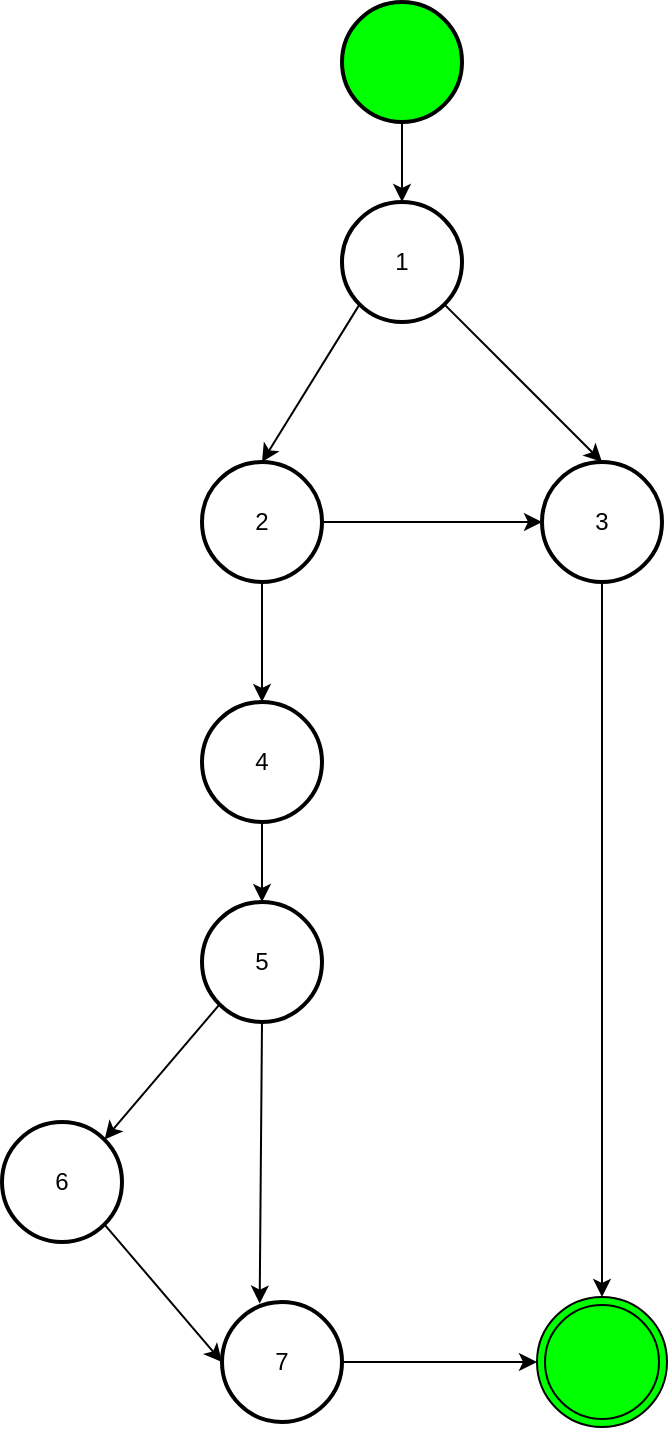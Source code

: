<mxfile version="22.0.8" type="github">
  <diagram name="Trang-1" id="bbRS-RCyzLvEzfbsz9PI">
    <mxGraphModel dx="1437" dy="1968" grid="1" gridSize="10" guides="1" tooltips="1" connect="1" arrows="1" fold="1" page="1" pageScale="1" pageWidth="827" pageHeight="1169" math="0" shadow="0">
      <root>
        <mxCell id="0" />
        <mxCell id="1" parent="0" />
        <mxCell id="AWEDOzDpkkLyOeppNbpB-4" value="1" style="strokeWidth=2;html=1;shape=mxgraph.flowchart.start_2;whiteSpace=wrap;" vertex="1" parent="1">
          <mxGeometry x="330" y="90" width="60" height="60" as="geometry" />
        </mxCell>
        <mxCell id="AWEDOzDpkkLyOeppNbpB-6" value="2" style="strokeWidth=2;html=1;shape=mxgraph.flowchart.start_2;whiteSpace=wrap;" vertex="1" parent="1">
          <mxGeometry x="260" y="220" width="60" height="60" as="geometry" />
        </mxCell>
        <mxCell id="AWEDOzDpkkLyOeppNbpB-7" value="3" style="strokeWidth=2;html=1;shape=mxgraph.flowchart.start_2;whiteSpace=wrap;" vertex="1" parent="1">
          <mxGeometry x="430" y="220" width="60" height="60" as="geometry" />
        </mxCell>
        <mxCell id="AWEDOzDpkkLyOeppNbpB-9" value="" style="endArrow=classic;html=1;rounded=0;exitX=0.145;exitY=0.855;exitDx=0;exitDy=0;exitPerimeter=0;entryX=0.5;entryY=0;entryDx=0;entryDy=0;entryPerimeter=0;" edge="1" parent="1" source="AWEDOzDpkkLyOeppNbpB-4" target="AWEDOzDpkkLyOeppNbpB-6">
          <mxGeometry width="50" height="50" relative="1" as="geometry">
            <mxPoint x="330" y="320" as="sourcePoint" />
            <mxPoint x="380" y="270" as="targetPoint" />
          </mxGeometry>
        </mxCell>
        <mxCell id="AWEDOzDpkkLyOeppNbpB-11" value="" style="endArrow=classic;html=1;rounded=0;exitX=0.5;exitY=1;exitDx=0;exitDy=0;exitPerimeter=0;entryX=0.5;entryY=0;entryDx=0;entryDy=0;entryPerimeter=0;" edge="1" parent="1" source="AWEDOzDpkkLyOeppNbpB-6" target="AWEDOzDpkkLyOeppNbpB-17">
          <mxGeometry width="50" height="50" relative="1" as="geometry">
            <mxPoint x="330" y="320" as="sourcePoint" />
            <mxPoint x="290" y="370" as="targetPoint" />
          </mxGeometry>
        </mxCell>
        <mxCell id="AWEDOzDpkkLyOeppNbpB-12" value="" style="endArrow=classic;html=1;rounded=0;exitX=0.5;exitY=1;exitDx=0;exitDy=0;exitPerimeter=0;entryX=0.5;entryY=0;entryDx=0;entryDy=0;" edge="1" parent="1" source="AWEDOzDpkkLyOeppNbpB-7" target="AWEDOzDpkkLyOeppNbpB-26">
          <mxGeometry width="50" height="50" relative="1" as="geometry">
            <mxPoint x="330" y="320" as="sourcePoint" />
            <mxPoint x="460" y="540" as="targetPoint" />
          </mxGeometry>
        </mxCell>
        <mxCell id="AWEDOzDpkkLyOeppNbpB-13" value="" style="endArrow=classic;html=1;rounded=0;exitX=0.855;exitY=0.855;exitDx=0;exitDy=0;exitPerimeter=0;entryX=0.5;entryY=0;entryDx=0;entryDy=0;entryPerimeter=0;" edge="1" parent="1" source="AWEDOzDpkkLyOeppNbpB-4" target="AWEDOzDpkkLyOeppNbpB-7">
          <mxGeometry width="50" height="50" relative="1" as="geometry">
            <mxPoint x="330" y="320" as="sourcePoint" />
            <mxPoint x="380" y="270" as="targetPoint" />
          </mxGeometry>
        </mxCell>
        <mxCell id="AWEDOzDpkkLyOeppNbpB-14" value="" style="strokeWidth=2;html=1;shape=mxgraph.flowchart.start_2;whiteSpace=wrap;fillColor=#00FF00;" vertex="1" parent="1">
          <mxGeometry x="330" y="-10" width="60" height="60" as="geometry" />
        </mxCell>
        <mxCell id="AWEDOzDpkkLyOeppNbpB-15" value="" style="endArrow=classic;html=1;rounded=0;exitX=0.5;exitY=1;exitDx=0;exitDy=0;exitPerimeter=0;entryX=0.5;entryY=0;entryDx=0;entryDy=0;entryPerimeter=0;" edge="1" parent="1" source="AWEDOzDpkkLyOeppNbpB-14" target="AWEDOzDpkkLyOeppNbpB-4">
          <mxGeometry width="50" height="50" relative="1" as="geometry">
            <mxPoint x="330" y="320" as="sourcePoint" />
            <mxPoint x="380" y="270" as="targetPoint" />
          </mxGeometry>
        </mxCell>
        <mxCell id="AWEDOzDpkkLyOeppNbpB-16" value="" style="endArrow=classic;html=1;rounded=0;exitX=1;exitY=0.5;exitDx=0;exitDy=0;exitPerimeter=0;entryX=0;entryY=0.5;entryDx=0;entryDy=0;entryPerimeter=0;" edge="1" parent="1" source="AWEDOzDpkkLyOeppNbpB-6" target="AWEDOzDpkkLyOeppNbpB-7">
          <mxGeometry width="50" height="50" relative="1" as="geometry">
            <mxPoint x="330" y="320" as="sourcePoint" />
            <mxPoint x="380" y="270" as="targetPoint" />
          </mxGeometry>
        </mxCell>
        <mxCell id="AWEDOzDpkkLyOeppNbpB-17" value="4" style="strokeWidth=2;html=1;shape=mxgraph.flowchart.start_2;whiteSpace=wrap;" vertex="1" parent="1">
          <mxGeometry x="260" y="340" width="60" height="60" as="geometry" />
        </mxCell>
        <mxCell id="AWEDOzDpkkLyOeppNbpB-18" value="5" style="strokeWidth=2;html=1;shape=mxgraph.flowchart.start_2;whiteSpace=wrap;" vertex="1" parent="1">
          <mxGeometry x="260" y="440" width="60" height="60" as="geometry" />
        </mxCell>
        <mxCell id="AWEDOzDpkkLyOeppNbpB-20" value="" style="endArrow=classic;html=1;rounded=0;exitX=0.5;exitY=1;exitDx=0;exitDy=0;exitPerimeter=0;entryX=0.5;entryY=0;entryDx=0;entryDy=0;entryPerimeter=0;" edge="1" parent="1" source="AWEDOzDpkkLyOeppNbpB-17" target="AWEDOzDpkkLyOeppNbpB-18">
          <mxGeometry width="50" height="50" relative="1" as="geometry">
            <mxPoint x="330" y="430" as="sourcePoint" />
            <mxPoint x="380" y="380" as="targetPoint" />
          </mxGeometry>
        </mxCell>
        <mxCell id="AWEDOzDpkkLyOeppNbpB-21" value="" style="endArrow=classic;html=1;rounded=0;exitX=0.145;exitY=0.855;exitDx=0;exitDy=0;exitPerimeter=0;" edge="1" parent="1" source="AWEDOzDpkkLyOeppNbpB-19">
          <mxGeometry width="50" height="50" relative="1" as="geometry">
            <mxPoint x="330" y="430" as="sourcePoint" />
            <mxPoint x="210" y="570" as="targetPoint" />
          </mxGeometry>
        </mxCell>
        <mxCell id="AWEDOzDpkkLyOeppNbpB-22" value="" style="endArrow=classic;html=1;rounded=0;exitX=0.5;exitY=1;exitDx=0;exitDy=0;exitPerimeter=0;entryX=0.314;entryY=0.013;entryDx=0;entryDy=0;entryPerimeter=0;" edge="1" parent="1" source="AWEDOzDpkkLyOeppNbpB-18" target="AWEDOzDpkkLyOeppNbpB-23">
          <mxGeometry width="50" height="50" relative="1" as="geometry">
            <mxPoint x="330" y="430" as="sourcePoint" />
            <mxPoint x="360" y="570" as="targetPoint" />
          </mxGeometry>
        </mxCell>
        <mxCell id="AWEDOzDpkkLyOeppNbpB-23" value="7" style="strokeWidth=2;html=1;shape=mxgraph.flowchart.start_2;whiteSpace=wrap;" vertex="1" parent="1">
          <mxGeometry x="270" y="640" width="60" height="60" as="geometry" />
        </mxCell>
        <mxCell id="AWEDOzDpkkLyOeppNbpB-24" value="" style="endArrow=classic;html=1;rounded=0;exitX=0.855;exitY=0.855;exitDx=0;exitDy=0;exitPerimeter=0;entryX=0;entryY=0.5;entryDx=0;entryDy=0;entryPerimeter=0;" edge="1" parent="1" source="AWEDOzDpkkLyOeppNbpB-19" target="AWEDOzDpkkLyOeppNbpB-23">
          <mxGeometry width="50" height="50" relative="1" as="geometry">
            <mxPoint x="190.0" y="709.5" as="sourcePoint" />
            <mxPoint x="360" y="459.5" as="targetPoint" />
          </mxGeometry>
        </mxCell>
        <mxCell id="AWEDOzDpkkLyOeppNbpB-25" value="" style="endArrow=classic;html=1;rounded=0;exitX=1;exitY=0.5;exitDx=0;exitDy=0;exitPerimeter=0;entryX=0;entryY=0.5;entryDx=0;entryDy=0;" edge="1" parent="1" source="AWEDOzDpkkLyOeppNbpB-23" target="AWEDOzDpkkLyOeppNbpB-26">
          <mxGeometry width="50" height="50" relative="1" as="geometry">
            <mxPoint x="330" y="430" as="sourcePoint" />
            <mxPoint x="430" y="570" as="targetPoint" />
          </mxGeometry>
        </mxCell>
        <mxCell id="AWEDOzDpkkLyOeppNbpB-26" value="" style="ellipse;shape=doubleEllipse;whiteSpace=wrap;html=1;aspect=fixed;fillColor=#00FF00;" vertex="1" parent="1">
          <mxGeometry x="427.5" y="637.5" width="65" height="65" as="geometry" />
        </mxCell>
        <mxCell id="AWEDOzDpkkLyOeppNbpB-27" value="" style="endArrow=classic;html=1;rounded=0;exitX=0.145;exitY=0.855;exitDx=0;exitDy=0;exitPerimeter=0;entryX=0.855;entryY=0.145;entryDx=0;entryDy=0;entryPerimeter=0;" edge="1" parent="1" source="AWEDOzDpkkLyOeppNbpB-18" target="AWEDOzDpkkLyOeppNbpB-19">
          <mxGeometry width="50" height="50" relative="1" as="geometry">
            <mxPoint x="269" y="491" as="sourcePoint" />
            <mxPoint x="210" y="570" as="targetPoint" />
          </mxGeometry>
        </mxCell>
        <mxCell id="AWEDOzDpkkLyOeppNbpB-19" value="6" style="strokeWidth=2;html=1;shape=mxgraph.flowchart.start_2;whiteSpace=wrap;" vertex="1" parent="1">
          <mxGeometry x="160" y="550" width="60" height="60" as="geometry" />
        </mxCell>
      </root>
    </mxGraphModel>
  </diagram>
</mxfile>
